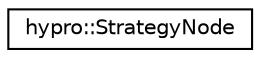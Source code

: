 digraph "Graphical Class Hierarchy"
{
  edge [fontname="Helvetica",fontsize="10",labelfontname="Helvetica",labelfontsize="10"];
  node [fontname="Helvetica",fontsize="10",shape=record];
  rankdir="LR";
  Node1 [label="hypro::StrategyNode",height=0.2,width=0.4,color="black", fillcolor="white", style="filled",URL="$structhypro_1_1StrategyNode.html"];
}
